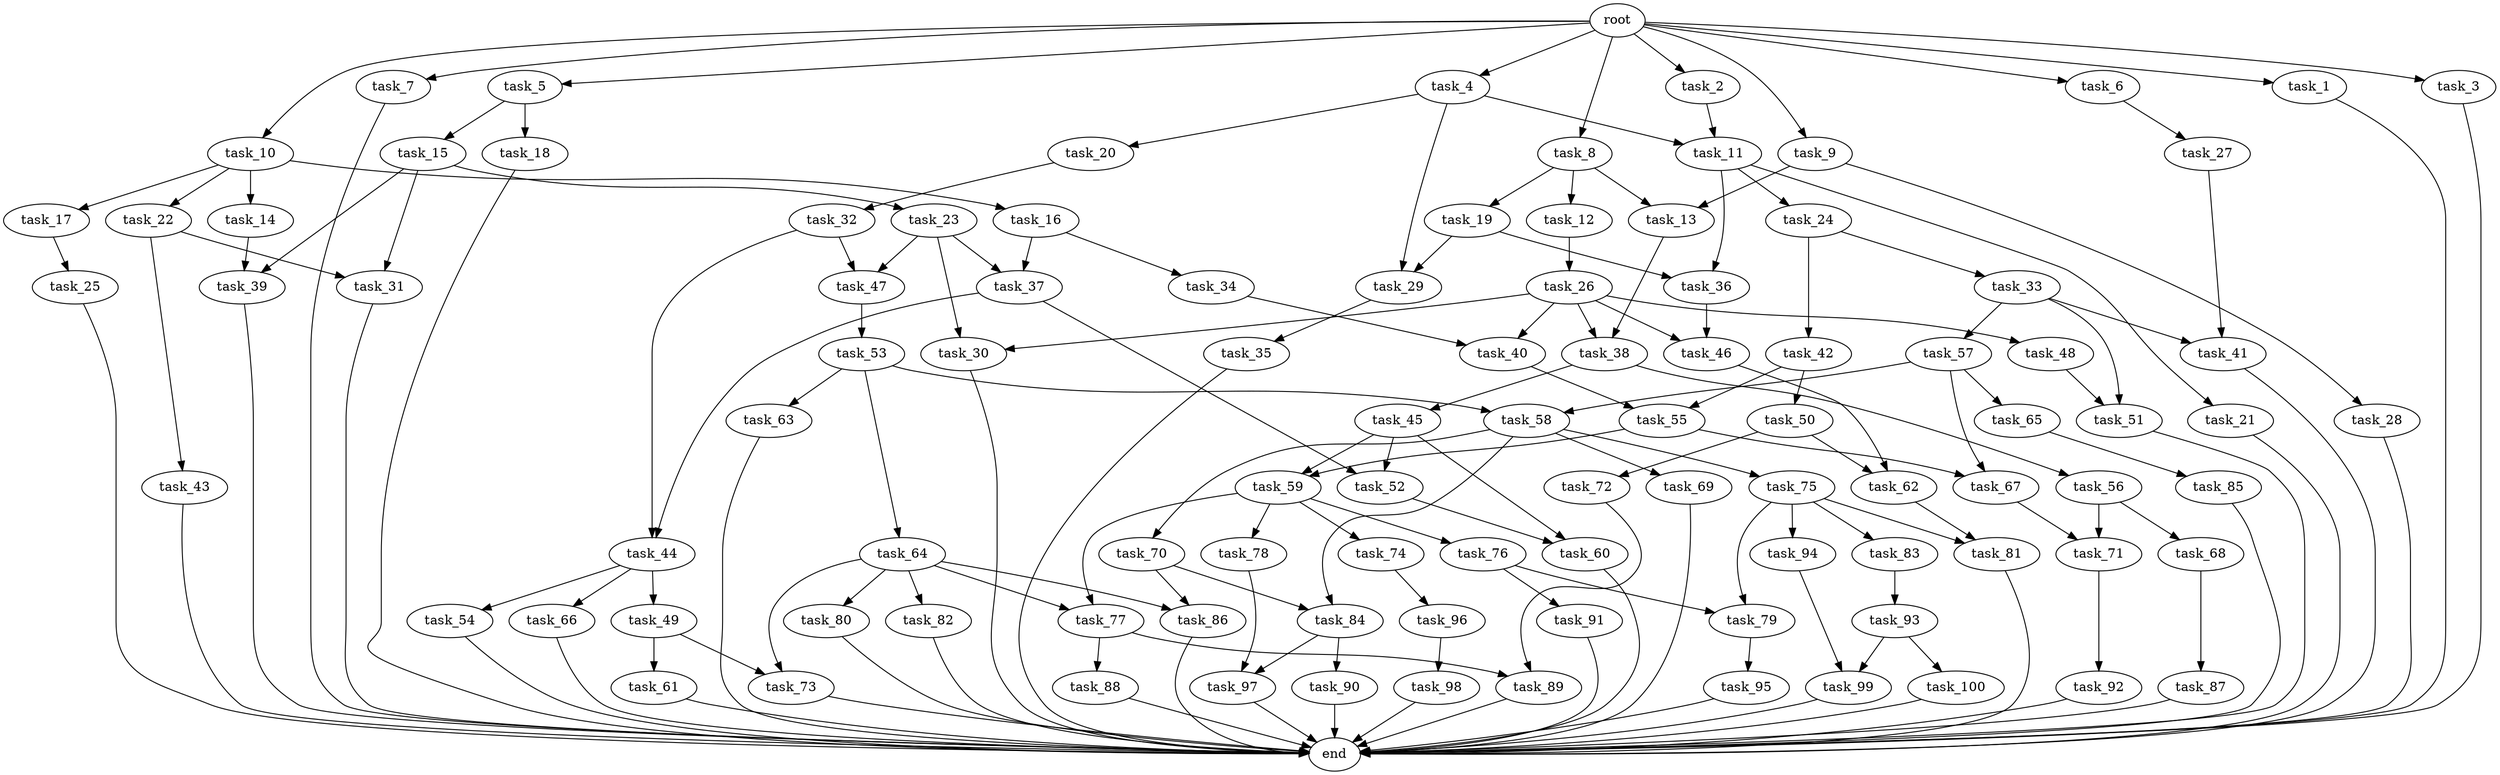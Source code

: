 digraph G {
  task_75 [size="3.418499e+11"];
  task_100 [size="8.007610e+11"];
  task_92 [size="1.421317e+11"];
  task_19 [size="5.368459e+11"];
  task_68 [size="6.280645e+11"];
  task_71 [size="2.346300e+11"];
  task_60 [size="6.493272e+11"];
  task_73 [size="4.643714e+11"];
  task_50 [size="6.724607e+11"];
  task_31 [size="5.641881e+10"];
  task_10 [size="7.127212e+11"];
  task_49 [size="6.067803e+09"];
  task_88 [size="9.355879e+11"];
  task_12 [size="6.068041e+11"];
  task_79 [size="2.573324e+10"];
  task_37 [size="6.765318e+11"];
  task_61 [size="3.970546e+11"];
  task_42 [size="8.597634e+11"];
  task_51 [size="1.231451e+11"];
  root [size="0.000000e+00"];
  task_56 [size="7.577575e+11"];
  task_95 [size="6.923562e+10"];
  task_22 [size="3.904486e+11"];
  task_32 [size="7.556845e+11"];
  task_25 [size="9.239985e+11"];
  task_99 [size="5.742200e+11"];
  task_96 [size="5.743094e+11"];
  task_36 [size="8.925075e+10"];
  task_16 [size="4.261120e+11"];
  task_33 [size="9.899684e+10"];
  task_27 [size="2.610550e+11"];
  task_89 [size="1.380847e+11"];
  end [size="0.000000e+00"];
  task_7 [size="6.029650e+11"];
  task_26 [size="3.067436e+10"];
  task_87 [size="5.729618e+10"];
  task_2 [size="5.533140e+11"];
  task_21 [size="9.146511e+11"];
  task_28 [size="3.986176e+11"];
  task_69 [size="3.377835e+11"];
  task_13 [size="7.941166e+11"];
  task_48 [size="8.970465e+11"];
  task_55 [size="9.355554e+11"];
  task_81 [size="9.243834e+10"];
  task_11 [size="4.322058e+11"];
  task_5 [size="2.751990e+11"];
  task_62 [size="3.382177e+11"];
  task_93 [size="7.111409e+11"];
  task_54 [size="4.467176e+11"];
  task_52 [size="3.561889e+11"];
  task_29 [size="7.987134e+11"];
  task_85 [size="5.520599e+11"];
  task_44 [size="3.425343e+11"];
  task_8 [size="8.843606e+11"];
  task_38 [size="6.092550e+11"];
  task_9 [size="8.970546e+11"];
  task_63 [size="4.110461e+10"];
  task_65 [size="9.658190e+11"];
  task_59 [size="7.291322e+11"];
  task_34 [size="4.129275e+11"];
  task_20 [size="1.630928e+11"];
  task_1 [size="2.504875e+10"];
  task_23 [size="8.312671e+11"];
  task_6 [size="9.026422e+11"];
  task_74 [size="5.916919e+11"];
  task_97 [size="1.538101e+11"];
  task_57 [size="3.198268e+11"];
  task_67 [size="5.066001e+11"];
  task_64 [size="3.280396e+11"];
  task_66 [size="1.959749e+11"];
  task_45 [size="2.590497e+11"];
  task_82 [size="1.037853e+11"];
  task_86 [size="4.507729e+11"];
  task_40 [size="5.147254e+11"];
  task_84 [size="7.855541e+11"];
  task_17 [size="3.936061e+11"];
  task_15 [size="4.862860e+11"];
  task_43 [size="2.760498e+11"];
  task_53 [size="8.851809e+11"];
  task_4 [size="8.080389e+11"];
  task_76 [size="5.692049e+11"];
  task_77 [size="6.594285e+11"];
  task_30 [size="8.534876e+09"];
  task_72 [size="6.700577e+11"];
  task_94 [size="9.365485e+11"];
  task_80 [size="7.260071e+11"];
  task_46 [size="2.925976e+11"];
  task_90 [size="6.380628e+11"];
  task_39 [size="3.026988e+11"];
  task_14 [size="4.220961e+11"];
  task_18 [size="7.706397e+10"];
  task_3 [size="8.479154e+11"];
  task_24 [size="4.115700e+11"];
  task_98 [size="6.591346e+11"];
  task_35 [size="4.718442e+11"];
  task_58 [size="2.016970e+10"];
  task_78 [size="1.165343e+11"];
  task_47 [size="3.409618e+11"];
  task_83 [size="3.071389e+11"];
  task_70 [size="9.027071e+11"];
  task_91 [size="9.120788e+11"];
  task_41 [size="4.700745e+11"];

  task_75 -> task_94 [size="9.365485e+08"];
  task_75 -> task_81 [size="4.621917e+07"];
  task_75 -> task_83 [size="3.071389e+08"];
  task_75 -> task_79 [size="1.286662e+07"];
  task_100 -> end [size="1.000000e-12"];
  task_92 -> end [size="1.000000e-12"];
  task_19 -> task_36 [size="4.462537e+07"];
  task_19 -> task_29 [size="3.993567e+08"];
  task_68 -> task_87 [size="5.729618e+07"];
  task_71 -> task_92 [size="1.421317e+08"];
  task_60 -> end [size="1.000000e-12"];
  task_73 -> end [size="1.000000e-12"];
  task_50 -> task_72 [size="6.700577e+08"];
  task_50 -> task_62 [size="1.691088e+08"];
  task_31 -> end [size="1.000000e-12"];
  task_10 -> task_17 [size="3.936061e+08"];
  task_10 -> task_16 [size="4.261120e+08"];
  task_10 -> task_14 [size="4.220961e+08"];
  task_10 -> task_22 [size="3.904486e+08"];
  task_49 -> task_61 [size="3.970546e+08"];
  task_49 -> task_73 [size="2.321857e+08"];
  task_88 -> end [size="1.000000e-12"];
  task_12 -> task_26 [size="3.067436e+07"];
  task_79 -> task_95 [size="6.923562e+07"];
  task_37 -> task_44 [size="1.712671e+08"];
  task_37 -> task_52 [size="1.780945e+08"];
  task_61 -> end [size="1.000000e-12"];
  task_42 -> task_50 [size="6.724607e+08"];
  task_42 -> task_55 [size="4.677777e+08"];
  task_51 -> end [size="1.000000e-12"];
  root -> task_4 [size="1.000000e-12"];
  root -> task_7 [size="1.000000e-12"];
  root -> task_9 [size="1.000000e-12"];
  root -> task_1 [size="1.000000e-12"];
  root -> task_5 [size="1.000000e-12"];
  root -> task_2 [size="1.000000e-12"];
  root -> task_3 [size="1.000000e-12"];
  root -> task_6 [size="1.000000e-12"];
  root -> task_10 [size="1.000000e-12"];
  root -> task_8 [size="1.000000e-12"];
  task_56 -> task_68 [size="6.280645e+08"];
  task_56 -> task_71 [size="1.173150e+08"];
  task_95 -> end [size="1.000000e-12"];
  task_22 -> task_31 [size="2.820940e+07"];
  task_22 -> task_43 [size="2.760498e+08"];
  task_32 -> task_44 [size="1.712671e+08"];
  task_32 -> task_47 [size="1.704809e+08"];
  task_25 -> end [size="1.000000e-12"];
  task_99 -> end [size="1.000000e-12"];
  task_96 -> task_98 [size="6.591346e+08"];
  task_36 -> task_46 [size="1.462988e+08"];
  task_16 -> task_34 [size="4.129275e+08"];
  task_16 -> task_37 [size="3.382659e+08"];
  task_33 -> task_41 [size="2.350373e+08"];
  task_33 -> task_57 [size="3.198268e+08"];
  task_33 -> task_51 [size="6.157254e+07"];
  task_27 -> task_41 [size="2.350373e+08"];
  task_89 -> end [size="1.000000e-12"];
  task_7 -> end [size="1.000000e-12"];
  task_26 -> task_48 [size="8.970465e+08"];
  task_26 -> task_30 [size="4.267438e+06"];
  task_26 -> task_38 [size="3.046275e+08"];
  task_26 -> task_40 [size="2.573627e+08"];
  task_26 -> task_46 [size="1.462988e+08"];
  task_87 -> end [size="1.000000e-12"];
  task_2 -> task_11 [size="2.161029e+08"];
  task_21 -> end [size="1.000000e-12"];
  task_28 -> end [size="1.000000e-12"];
  task_69 -> end [size="1.000000e-12"];
  task_13 -> task_38 [size="3.046275e+08"];
  task_48 -> task_51 [size="6.157254e+07"];
  task_55 -> task_59 [size="3.645661e+08"];
  task_55 -> task_67 [size="2.533001e+08"];
  task_81 -> end [size="1.000000e-12"];
  task_11 -> task_21 [size="9.146511e+08"];
  task_11 -> task_24 [size="4.115700e+08"];
  task_11 -> task_36 [size="4.462537e+07"];
  task_5 -> task_15 [size="4.862860e+08"];
  task_5 -> task_18 [size="7.706397e+07"];
  task_62 -> task_81 [size="4.621917e+07"];
  task_93 -> task_99 [size="2.871100e+08"];
  task_93 -> task_100 [size="8.007610e+08"];
  task_54 -> end [size="1.000000e-12"];
  task_52 -> task_60 [size="3.246636e+08"];
  task_29 -> task_35 [size="4.718442e+08"];
  task_85 -> end [size="1.000000e-12"];
  task_44 -> task_49 [size="6.067803e+06"];
  task_44 -> task_66 [size="1.959749e+08"];
  task_44 -> task_54 [size="4.467176e+08"];
  task_8 -> task_13 [size="3.970583e+08"];
  task_8 -> task_12 [size="6.068041e+08"];
  task_8 -> task_19 [size="5.368459e+08"];
  task_38 -> task_45 [size="2.590497e+08"];
  task_38 -> task_56 [size="7.577575e+08"];
  task_9 -> task_13 [size="3.970583e+08"];
  task_9 -> task_28 [size="3.986176e+08"];
  task_63 -> end [size="1.000000e-12"];
  task_65 -> task_85 [size="5.520599e+08"];
  task_59 -> task_76 [size="5.692049e+08"];
  task_59 -> task_77 [size="3.297143e+08"];
  task_59 -> task_78 [size="1.165343e+08"];
  task_59 -> task_74 [size="5.916919e+08"];
  task_34 -> task_40 [size="2.573627e+08"];
  task_20 -> task_32 [size="7.556845e+08"];
  task_1 -> end [size="1.000000e-12"];
  task_23 -> task_37 [size="3.382659e+08"];
  task_23 -> task_47 [size="1.704809e+08"];
  task_23 -> task_30 [size="4.267438e+06"];
  task_6 -> task_27 [size="2.610550e+08"];
  task_74 -> task_96 [size="5.743094e+08"];
  task_97 -> end [size="1.000000e-12"];
  task_57 -> task_58 [size="1.008485e+07"];
  task_57 -> task_65 [size="9.658190e+08"];
  task_57 -> task_67 [size="2.533001e+08"];
  task_67 -> task_71 [size="1.173150e+08"];
  task_64 -> task_77 [size="3.297143e+08"];
  task_64 -> task_80 [size="7.260071e+08"];
  task_64 -> task_82 [size="1.037853e+08"];
  task_64 -> task_86 [size="2.253865e+08"];
  task_64 -> task_73 [size="2.321857e+08"];
  task_66 -> end [size="1.000000e-12"];
  task_45 -> task_52 [size="1.780945e+08"];
  task_45 -> task_60 [size="3.246636e+08"];
  task_45 -> task_59 [size="3.645661e+08"];
  task_82 -> end [size="1.000000e-12"];
  task_86 -> end [size="1.000000e-12"];
  task_40 -> task_55 [size="4.677777e+08"];
  task_84 -> task_90 [size="6.380628e+08"];
  task_84 -> task_97 [size="7.690504e+07"];
  task_17 -> task_25 [size="9.239985e+08"];
  task_15 -> task_31 [size="2.820940e+07"];
  task_15 -> task_39 [size="1.513494e+08"];
  task_15 -> task_23 [size="8.312671e+08"];
  task_43 -> end [size="1.000000e-12"];
  task_53 -> task_58 [size="1.008485e+07"];
  task_53 -> task_63 [size="4.110461e+07"];
  task_53 -> task_64 [size="3.280396e+08"];
  task_4 -> task_20 [size="1.630928e+08"];
  task_4 -> task_11 [size="2.161029e+08"];
  task_4 -> task_29 [size="3.993567e+08"];
  task_76 -> task_91 [size="9.120788e+08"];
  task_76 -> task_79 [size="1.286662e+07"];
  task_77 -> task_88 [size="9.355879e+08"];
  task_77 -> task_89 [size="6.904234e+07"];
  task_30 -> end [size="1.000000e-12"];
  task_72 -> task_89 [size="6.904234e+07"];
  task_94 -> task_99 [size="2.871100e+08"];
  task_80 -> end [size="1.000000e-12"];
  task_46 -> task_62 [size="1.691088e+08"];
  task_90 -> end [size="1.000000e-12"];
  task_39 -> end [size="1.000000e-12"];
  task_14 -> task_39 [size="1.513494e+08"];
  task_18 -> end [size="1.000000e-12"];
  task_3 -> end [size="1.000000e-12"];
  task_24 -> task_42 [size="8.597634e+08"];
  task_24 -> task_33 [size="9.899684e+07"];
  task_98 -> end [size="1.000000e-12"];
  task_35 -> end [size="1.000000e-12"];
  task_58 -> task_69 [size="3.377835e+08"];
  task_58 -> task_70 [size="9.027071e+08"];
  task_58 -> task_75 [size="3.418499e+08"];
  task_58 -> task_84 [size="3.927770e+08"];
  task_78 -> task_97 [size="7.690504e+07"];
  task_47 -> task_53 [size="8.851809e+08"];
  task_83 -> task_93 [size="7.111409e+08"];
  task_70 -> task_86 [size="2.253865e+08"];
  task_70 -> task_84 [size="3.927770e+08"];
  task_91 -> end [size="1.000000e-12"];
  task_41 -> end [size="1.000000e-12"];
}
